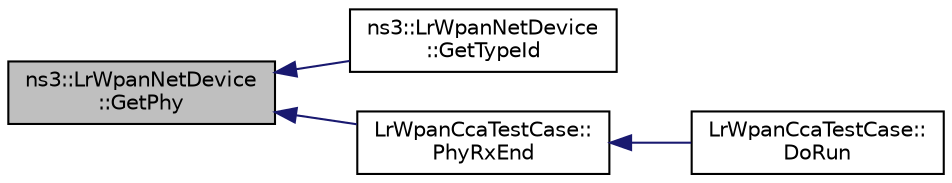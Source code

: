 digraph "ns3::LrWpanNetDevice::GetPhy"
{
  edge [fontname="Helvetica",fontsize="10",labelfontname="Helvetica",labelfontsize="10"];
  node [fontname="Helvetica",fontsize="10",shape=record];
  rankdir="LR";
  Node1 [label="ns3::LrWpanNetDevice\l::GetPhy",height=0.2,width=0.4,color="black", fillcolor="grey75", style="filled", fontcolor="black"];
  Node1 -> Node2 [dir="back",color="midnightblue",fontsize="10",style="solid"];
  Node2 [label="ns3::LrWpanNetDevice\l::GetTypeId",height=0.2,width=0.4,color="black", fillcolor="white", style="filled",URL="$dd/d73/classns3_1_1LrWpanNetDevice.html#acef1e5cfc71b10c0de1f57657fff2d44"];
  Node1 -> Node3 [dir="back",color="midnightblue",fontsize="10",style="solid"];
  Node3 [label="LrWpanCcaTestCase::\lPhyRxEnd",height=0.2,width=0.4,color="black", fillcolor="white", style="filled",URL="$d7/def/classLrWpanCcaTestCase.html#aed133fe6504b326574ada94b6043abcf",tooltip="Function called when PhyRxEnd is hit. "];
  Node3 -> Node4 [dir="back",color="midnightblue",fontsize="10",style="solid"];
  Node4 [label="LrWpanCcaTestCase::\lDoRun",height=0.2,width=0.4,color="black", fillcolor="white", style="filled",URL="$d7/def/classLrWpanCcaTestCase.html#a3e2872a3bd57d754a2bdb613437e18a8",tooltip="Implementation to actually run this TestCase. "];
}
